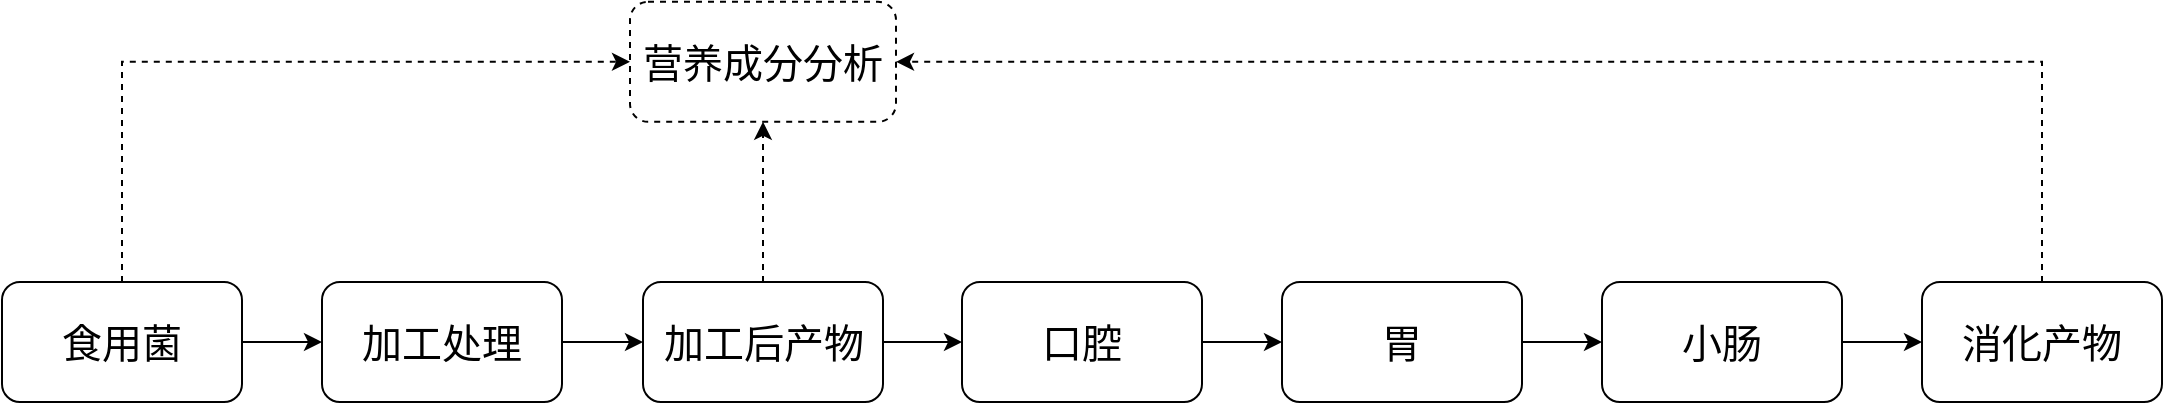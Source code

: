 <mxGraphModel grid="1" gridSize="10" guides="1" tooltips="1" connect="1" arrows="1" fold="1" page="1" pageScale="1" pageWidth="827" pageHeight="1169" background="#ffffff"><root><mxCell id="0"/><mxCell id="1" parent="0"/><mxCell id="124" value="" style="edgeStyle=orthogonalEdgeStyle;rounded=0;html=1;entryX=0;entryY=0.5;jettySize=auto;orthogonalLoop=1;fontSize=20;fontFamily=仿宋;" parent="1" source="63" target="65" edge="1"><mxGeometry relative="1" as="geometry"/></mxCell><mxCell id="63" value="口腔" style="rounded=1;whiteSpace=wrap;html=1;fontSize=20;fontFamily=仿宋;" parent="1" vertex="1"><mxGeometry x="1160" y="420" width="120" height="60" as="geometry"/></mxCell><mxCell id="125" value="" style="edgeStyle=orthogonalEdgeStyle;rounded=0;html=1;entryX=0;entryY=0.5;jettySize=auto;orthogonalLoop=1;fontSize=20;fontFamily=仿宋;" parent="1" source="65" target="87" edge="1"><mxGeometry relative="1" as="geometry"/></mxCell><mxCell id="65" value="胃" style="rounded=1;whiteSpace=wrap;html=1;fontSize=20;fontFamily=仿宋;" parent="1" vertex="1"><mxGeometry x="1320" y="420" width="120" height="60" as="geometry"/></mxCell><mxCell id="121" value="" style="edgeStyle=orthogonalEdgeStyle;rounded=0;html=1;jettySize=auto;orthogonalLoop=1;fontSize=20;fontFamily=仿宋;" parent="1" source="69" target="115" edge="1"><mxGeometry relative="1" as="geometry"/></mxCell><mxCell id="132" value="" style="edgeStyle=orthogonalEdgeStyle;rounded=0;html=1;entryX=0;entryY=0.5;jettySize=auto;orthogonalLoop=1;fontSize=20;dashed=1;fontFamily=仿宋;" parent="1" source="69" target="111" edge="1"><mxGeometry relative="1" as="geometry"><Array as="points"><mxPoint x="740" y="310"/></Array></mxGeometry></mxCell><mxCell id="69" value="食用菌" style="rounded=1;whiteSpace=wrap;html=1;fontSize=20;fontFamily=仿宋;" parent="1" vertex="1"><mxGeometry x="680" y="420" width="120" height="60" as="geometry"/></mxCell><mxCell id="126" value="" style="edgeStyle=orthogonalEdgeStyle;rounded=0;html=1;entryX=0;entryY=0.5;jettySize=auto;orthogonalLoop=1;fontSize=20;fontFamily=仿宋;" parent="1" source="87" target="96" edge="1"><mxGeometry relative="1" as="geometry"/></mxCell><mxCell id="87" value="小肠" style="rounded=1;whiteSpace=wrap;html=1;fontSize=20;fontFamily=仿宋;" parent="1" vertex="1"><mxGeometry x="1480" y="420" width="120" height="60" as="geometry"/></mxCell><mxCell id="88" value="" style="edgeStyle=orthogonalEdgeStyle;rounded=0;html=1;exitX=0.5;exitY=0;entryX=0.5;entryY=0;jettySize=auto;orthogonalLoop=1;fontFamily=仿宋;fontSize=20;" parent="1" source="87" target="87" edge="1"><mxGeometry relative="1" as="geometry"/></mxCell><mxCell id="133" value="" style="edgeStyle=orthogonalEdgeStyle;rounded=0;html=1;jettySize=auto;orthogonalLoop=1;fontSize=20;entryX=1;entryY=0.5;dashed=1;fontFamily=仿宋;" parent="1" source="96" target="111" edge="1"><mxGeometry relative="1" as="geometry"><mxPoint x="1250" y="260" as="targetPoint"/><Array as="points"><mxPoint x="1700" y="310"/></Array></mxGeometry></mxCell><mxCell id="96" value="消化产物" style="rounded=1;whiteSpace=wrap;html=1;fontSize=20;fontFamily=仿宋;" parent="1" vertex="1"><mxGeometry x="1640" y="420" width="120" height="60" as="geometry"/></mxCell><mxCell id="111" value="营养成分分析" style="rounded=1;whiteSpace=wrap;html=1;fontSize=20;dashed=1;fontFamily=仿宋;" parent="1" vertex="1"><mxGeometry x="994" y="279.909" width="133" height="60" as="geometry"/></mxCell><mxCell id="122" value="" style="edgeStyle=orthogonalEdgeStyle;rounded=0;html=1;entryX=0;entryY=0.5;jettySize=auto;orthogonalLoop=1;fontSize=20;fontFamily=仿宋;" parent="1" source="115" target="64" edge="1"><mxGeometry relative="1" as="geometry"/></mxCell><mxCell id="115" value="加工处理" style="rounded=1;whiteSpace=wrap;html=1;fontSize=20;fontFamily=仿宋;" parent="1" vertex="1"><mxGeometry x="840" y="420" width="120" height="60" as="geometry"/></mxCell><mxCell id="123" value="" style="edgeStyle=orthogonalEdgeStyle;rounded=0;html=1;entryX=0;entryY=0.5;jettySize=auto;orthogonalLoop=1;fontSize=20;fontFamily=仿宋;" parent="1" source="64" target="63" edge="1"><mxGeometry relative="1" as="geometry"/></mxCell><mxCell id="129" value="" style="edgeStyle=orthogonalEdgeStyle;rounded=0;html=1;entryX=0.5;entryY=1;jettySize=auto;orthogonalLoop=1;fontSize=20;dashed=1;fontFamily=仿宋;" parent="1" source="64" target="111" edge="1"><mxGeometry relative="1" as="geometry"/></mxCell><mxCell id="64" value="加工后产物" style="rounded=1;whiteSpace=wrap;html=1;fontSize=20;fontFamily=仿宋;" parent="1" vertex="1"><mxGeometry x="1000.5" y="420" width="120" height="60" as="geometry"/></mxCell></root></mxGraphModel>